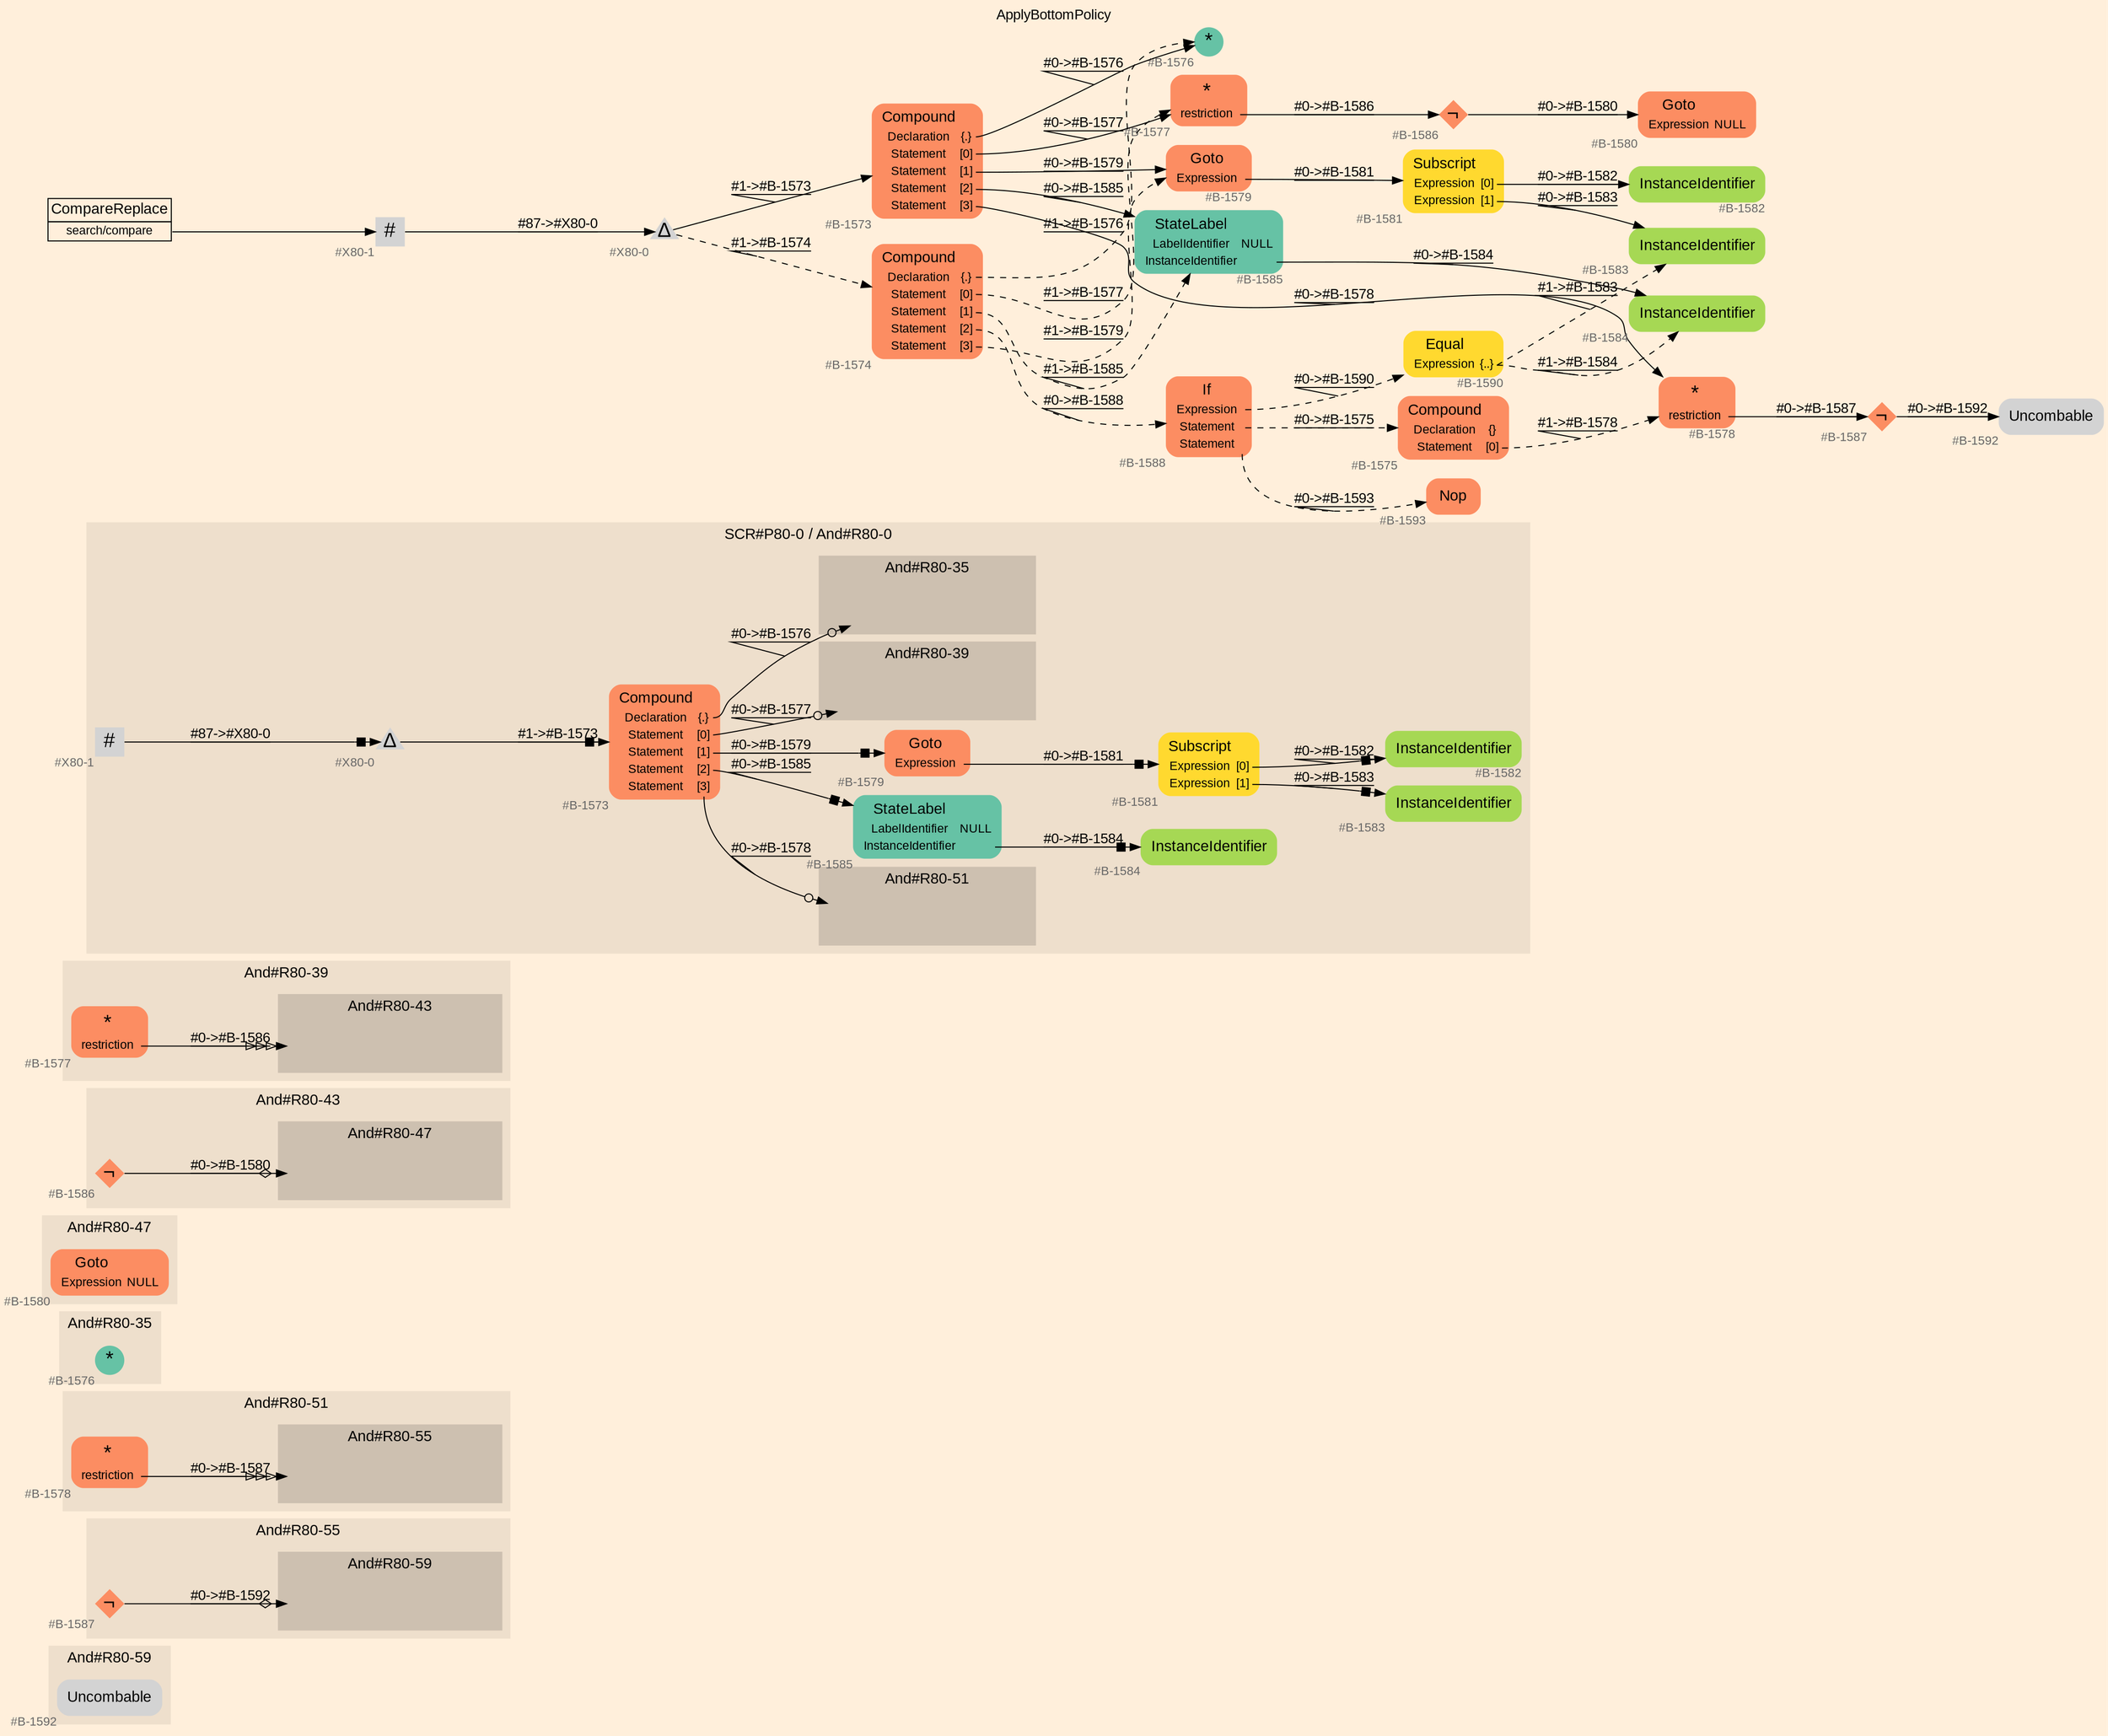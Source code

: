 digraph "ApplyBottomPolicy" {
label = "ApplyBottomPolicy"
labelloc = t
graph [
    rankdir = "LR"
    ranksep = 0.3
    bgcolor = antiquewhite1
    color = black
    fontcolor = black
    fontname = "Arial"
];
node [
    fontname = "Arial"
];
edge [
    fontname = "Arial"
];

// -------------------- figure And#R80-59 --------------------
// -------- region And#R80-59 ----------
subgraph "clusterAnd#R80-59" {
    label = "And#R80-59"
    style = "filled"
    color = antiquewhite2
    fontsize = "15"
    // -------- block And#R80-59/#B-1592 ----------
    "And#R80-59/#B-1592" [
        xlabel = "#B-1592"
        fontsize = "12"
        fontcolor = grey40
        shape = "plaintext"
        label = <<TABLE BORDER="0" CELLBORDER="0" CELLSPACING="0">
         <TR><TD><FONT COLOR="black" POINT-SIZE="15">Uncombable</FONT></TD></TR>
        </TABLE>>
        style = "rounded,filled"
    ];
    
}


// -------------------- figure And#R80-55 --------------------
// -------- region And#R80-55 ----------
subgraph "clusterAnd#R80-55" {
    label = "And#R80-55"
    style = "filled"
    color = antiquewhite2
    fontsize = "15"
    // -------- block And#R80-55/#B-1587 ----------
    "And#R80-55/#B-1587" [
        fillcolor = "/set28/2"
        xlabel = "#B-1587"
        fontsize = "12"
        fontcolor = grey40
        shape = "diamond"
        label = <<FONT COLOR="black" POINT-SIZE="20">¬</FONT>>
        style = "filled"
        penwidth = 0.0
        fixedsize = true
        width = 0.4
        height = 0.4
    ];
    
    // -------- region And#R80-55/And#R80-59 ----------
    subgraph "clusterAnd#R80-55/And#R80-59" {
        label = "And#R80-59"
        style = "filled"
        color = antiquewhite3
        fontsize = "15"
        // -------- block And#R80-55/And#R80-59/#B-1592 ----------
        "And#R80-55/And#R80-59/#B-1592" [
            xlabel = "#B-1592"
            fontsize = "12"
            fontcolor = grey40
            shape = "none"
            style = "invisible"
        ];
        
    }
    
}

"And#R80-55/#B-1587" -> "And#R80-55/And#R80-59/#B-1592" [
    arrowhead="normalnoneodiamond"
    label = "#0-&gt;#B-1592"
    decorate = true
    color = black
    fontcolor = black
];


// -------------------- figure And#R80-51 --------------------
// -------- region And#R80-51 ----------
subgraph "clusterAnd#R80-51" {
    label = "And#R80-51"
    style = "filled"
    color = antiquewhite2
    fontsize = "15"
    // -------- block And#R80-51/#B-1578 ----------
    "And#R80-51/#B-1578" [
        fillcolor = "/set28/2"
        xlabel = "#B-1578"
        fontsize = "12"
        fontcolor = grey40
        shape = "plaintext"
        label = <<TABLE BORDER="0" CELLBORDER="0" CELLSPACING="0">
         <TR><TD><FONT COLOR="black" POINT-SIZE="20">*</FONT></TD></TR>
         <TR><TD><FONT COLOR="black" POINT-SIZE="12">restriction</FONT></TD><TD PORT="port0"></TD></TR>
        </TABLE>>
        style = "rounded,filled"
    ];
    
    // -------- region And#R80-51/And#R80-55 ----------
    subgraph "clusterAnd#R80-51/And#R80-55" {
        label = "And#R80-55"
        style = "filled"
        color = antiquewhite3
        fontsize = "15"
        // -------- block And#R80-51/And#R80-55/#B-1587 ----------
        "And#R80-51/And#R80-55/#B-1587" [
            fillcolor = "/set28/2"
            xlabel = "#B-1587"
            fontsize = "12"
            fontcolor = grey40
            shape = "none"
            style = "invisible"
        ];
        
    }
    
}

"And#R80-51/#B-1578":port0 -> "And#R80-51/And#R80-55/#B-1587" [
    arrowhead="normalonormalonormalonormal"
    label = "#0-&gt;#B-1587"
    decorate = true
    color = black
    fontcolor = black
];


// -------------------- figure And#R80-35 --------------------
// -------- region And#R80-35 ----------
subgraph "clusterAnd#R80-35" {
    label = "And#R80-35"
    style = "filled"
    color = antiquewhite2
    fontsize = "15"
    // -------- block And#R80-35/#B-1576 ----------
    "And#R80-35/#B-1576" [
        fillcolor = "/set28/1"
        xlabel = "#B-1576"
        fontsize = "12"
        fontcolor = grey40
        shape = "circle"
        label = <<FONT COLOR="black" POINT-SIZE="20">*</FONT>>
        style = "filled"
        penwidth = 0.0
        fixedsize = true
        width = 0.4
        height = 0.4
    ];
    
}


// -------------------- figure And#R80-47 --------------------
// -------- region And#R80-47 ----------
subgraph "clusterAnd#R80-47" {
    label = "And#R80-47"
    style = "filled"
    color = antiquewhite2
    fontsize = "15"
    // -------- block And#R80-47/#B-1580 ----------
    "And#R80-47/#B-1580" [
        fillcolor = "/set28/2"
        xlabel = "#B-1580"
        fontsize = "12"
        fontcolor = grey40
        shape = "plaintext"
        label = <<TABLE BORDER="0" CELLBORDER="0" CELLSPACING="0">
         <TR><TD><FONT COLOR="black" POINT-SIZE="15">Goto</FONT></TD></TR>
         <TR><TD><FONT COLOR="black" POINT-SIZE="12">Expression</FONT></TD><TD PORT="port0"><FONT COLOR="black" POINT-SIZE="12">NULL</FONT></TD></TR>
        </TABLE>>
        style = "rounded,filled"
    ];
    
}


// -------------------- figure And#R80-43 --------------------
// -------- region And#R80-43 ----------
subgraph "clusterAnd#R80-43" {
    label = "And#R80-43"
    style = "filled"
    color = antiquewhite2
    fontsize = "15"
    // -------- block And#R80-43/#B-1586 ----------
    "And#R80-43/#B-1586" [
        fillcolor = "/set28/2"
        xlabel = "#B-1586"
        fontsize = "12"
        fontcolor = grey40
        shape = "diamond"
        label = <<FONT COLOR="black" POINT-SIZE="20">¬</FONT>>
        style = "filled"
        penwidth = 0.0
        fixedsize = true
        width = 0.4
        height = 0.4
    ];
    
    // -------- region And#R80-43/And#R80-47 ----------
    subgraph "clusterAnd#R80-43/And#R80-47" {
        label = "And#R80-47"
        style = "filled"
        color = antiquewhite3
        fontsize = "15"
        // -------- block And#R80-43/And#R80-47/#B-1580 ----------
        "And#R80-43/And#R80-47/#B-1580" [
            fillcolor = "/set28/2"
            xlabel = "#B-1580"
            fontsize = "12"
            fontcolor = grey40
            shape = "none"
            style = "invisible"
        ];
        
    }
    
}

"And#R80-43/#B-1586" -> "And#R80-43/And#R80-47/#B-1580" [
    arrowhead="normalnoneodiamond"
    label = "#0-&gt;#B-1580"
    decorate = true
    color = black
    fontcolor = black
];


// -------------------- figure And#R80-39 --------------------
// -------- region And#R80-39 ----------
subgraph "clusterAnd#R80-39" {
    label = "And#R80-39"
    style = "filled"
    color = antiquewhite2
    fontsize = "15"
    // -------- block And#R80-39/#B-1577 ----------
    "And#R80-39/#B-1577" [
        fillcolor = "/set28/2"
        xlabel = "#B-1577"
        fontsize = "12"
        fontcolor = grey40
        shape = "plaintext"
        label = <<TABLE BORDER="0" CELLBORDER="0" CELLSPACING="0">
         <TR><TD><FONT COLOR="black" POINT-SIZE="20">*</FONT></TD></TR>
         <TR><TD><FONT COLOR="black" POINT-SIZE="12">restriction</FONT></TD><TD PORT="port0"></TD></TR>
        </TABLE>>
        style = "rounded,filled"
    ];
    
    // -------- region And#R80-39/And#R80-43 ----------
    subgraph "clusterAnd#R80-39/And#R80-43" {
        label = "And#R80-43"
        style = "filled"
        color = antiquewhite3
        fontsize = "15"
        // -------- block And#R80-39/And#R80-43/#B-1586 ----------
        "And#R80-39/And#R80-43/#B-1586" [
            fillcolor = "/set28/2"
            xlabel = "#B-1586"
            fontsize = "12"
            fontcolor = grey40
            shape = "none"
            style = "invisible"
        ];
        
    }
    
}

"And#R80-39/#B-1577":port0 -> "And#R80-39/And#R80-43/#B-1586" [
    arrowhead="normalonormalonormalonormal"
    label = "#0-&gt;#B-1586"
    decorate = true
    color = black
    fontcolor = black
];


// -------------------- figure And#R80-0 --------------------
// -------- region And#R80-0 ----------
subgraph "clusterAnd#R80-0" {
    label = "SCR#P80-0 / And#R80-0"
    style = "filled"
    color = antiquewhite2
    fontsize = "15"
    // -------- block And#R80-0/#B-1573 ----------
    "And#R80-0/#B-1573" [
        fillcolor = "/set28/2"
        xlabel = "#B-1573"
        fontsize = "12"
        fontcolor = grey40
        shape = "plaintext"
        label = <<TABLE BORDER="0" CELLBORDER="0" CELLSPACING="0">
         <TR><TD><FONT COLOR="black" POINT-SIZE="15">Compound</FONT></TD></TR>
         <TR><TD><FONT COLOR="black" POINT-SIZE="12">Declaration</FONT></TD><TD PORT="port0"><FONT COLOR="black" POINT-SIZE="12">{.}</FONT></TD></TR>
         <TR><TD><FONT COLOR="black" POINT-SIZE="12">Statement</FONT></TD><TD PORT="port1"><FONT COLOR="black" POINT-SIZE="12">[0]</FONT></TD></TR>
         <TR><TD><FONT COLOR="black" POINT-SIZE="12">Statement</FONT></TD><TD PORT="port2"><FONT COLOR="black" POINT-SIZE="12">[1]</FONT></TD></TR>
         <TR><TD><FONT COLOR="black" POINT-SIZE="12">Statement</FONT></TD><TD PORT="port3"><FONT COLOR="black" POINT-SIZE="12">[2]</FONT></TD></TR>
         <TR><TD><FONT COLOR="black" POINT-SIZE="12">Statement</FONT></TD><TD PORT="port4"><FONT COLOR="black" POINT-SIZE="12">[3]</FONT></TD></TR>
        </TABLE>>
        style = "rounded,filled"
    ];
    
    // -------- block And#R80-0/#B-1579 ----------
    "And#R80-0/#B-1579" [
        fillcolor = "/set28/2"
        xlabel = "#B-1579"
        fontsize = "12"
        fontcolor = grey40
        shape = "plaintext"
        label = <<TABLE BORDER="0" CELLBORDER="0" CELLSPACING="0">
         <TR><TD><FONT COLOR="black" POINT-SIZE="15">Goto</FONT></TD></TR>
         <TR><TD><FONT COLOR="black" POINT-SIZE="12">Expression</FONT></TD><TD PORT="port0"></TD></TR>
        </TABLE>>
        style = "rounded,filled"
    ];
    
    // -------- block And#R80-0/#B-1581 ----------
    "And#R80-0/#B-1581" [
        fillcolor = "/set28/6"
        xlabel = "#B-1581"
        fontsize = "12"
        fontcolor = grey40
        shape = "plaintext"
        label = <<TABLE BORDER="0" CELLBORDER="0" CELLSPACING="0">
         <TR><TD><FONT COLOR="black" POINT-SIZE="15">Subscript</FONT></TD></TR>
         <TR><TD><FONT COLOR="black" POINT-SIZE="12">Expression</FONT></TD><TD PORT="port0"><FONT COLOR="black" POINT-SIZE="12">[0]</FONT></TD></TR>
         <TR><TD><FONT COLOR="black" POINT-SIZE="12">Expression</FONT></TD><TD PORT="port1"><FONT COLOR="black" POINT-SIZE="12">[1]</FONT></TD></TR>
        </TABLE>>
        style = "rounded,filled"
    ];
    
    // -------- block And#R80-0/#B-1582 ----------
    "And#R80-0/#B-1582" [
        fillcolor = "/set28/5"
        xlabel = "#B-1582"
        fontsize = "12"
        fontcolor = grey40
        shape = "plaintext"
        label = <<TABLE BORDER="0" CELLBORDER="0" CELLSPACING="0">
         <TR><TD><FONT COLOR="black" POINT-SIZE="15">InstanceIdentifier</FONT></TD></TR>
        </TABLE>>
        style = "rounded,filled"
    ];
    
    // -------- block And#R80-0/#B-1583 ----------
    "And#R80-0/#B-1583" [
        fillcolor = "/set28/5"
        xlabel = "#B-1583"
        fontsize = "12"
        fontcolor = grey40
        shape = "plaintext"
        label = <<TABLE BORDER="0" CELLBORDER="0" CELLSPACING="0">
         <TR><TD><FONT COLOR="black" POINT-SIZE="15">InstanceIdentifier</FONT></TD></TR>
        </TABLE>>
        style = "rounded,filled"
    ];
    
    // -------- block And#R80-0/#B-1584 ----------
    "And#R80-0/#B-1584" [
        fillcolor = "/set28/5"
        xlabel = "#B-1584"
        fontsize = "12"
        fontcolor = grey40
        shape = "plaintext"
        label = <<TABLE BORDER="0" CELLBORDER="0" CELLSPACING="0">
         <TR><TD><FONT COLOR="black" POINT-SIZE="15">InstanceIdentifier</FONT></TD></TR>
        </TABLE>>
        style = "rounded,filled"
    ];
    
    // -------- block And#R80-0/#B-1585 ----------
    "And#R80-0/#B-1585" [
        fillcolor = "/set28/1"
        xlabel = "#B-1585"
        fontsize = "12"
        fontcolor = grey40
        shape = "plaintext"
        label = <<TABLE BORDER="0" CELLBORDER="0" CELLSPACING="0">
         <TR><TD><FONT COLOR="black" POINT-SIZE="15">StateLabel</FONT></TD></TR>
         <TR><TD><FONT COLOR="black" POINT-SIZE="12">LabelIdentifier</FONT></TD><TD PORT="port0"><FONT COLOR="black" POINT-SIZE="12">NULL</FONT></TD></TR>
         <TR><TD><FONT COLOR="black" POINT-SIZE="12">InstanceIdentifier</FONT></TD><TD PORT="port1"></TD></TR>
        </TABLE>>
        style = "rounded,filled"
    ];
    
    // -------- block And#R80-0/#X80-0 ----------
    "And#R80-0/#X80-0" [
        xlabel = "#X80-0"
        fontsize = "12"
        fontcolor = grey40
        shape = "triangle"
        label = <<FONT COLOR="black" POINT-SIZE="20">Δ</FONT>>
        style = "filled"
        penwidth = 0.0
        fixedsize = true
        width = 0.4
        height = 0.4
    ];
    
    // -------- block And#R80-0/#X80-1 ----------
    "And#R80-0/#X80-1" [
        xlabel = "#X80-1"
        fontsize = "12"
        fontcolor = grey40
        shape = "square"
        label = <<FONT COLOR="black" POINT-SIZE="20">#</FONT>>
        style = "filled"
        penwidth = 0.0
        fixedsize = true
        width = 0.4
        height = 0.4
    ];
    
    // -------- region And#R80-0/And#R80-39 ----------
    subgraph "clusterAnd#R80-0/And#R80-39" {
        label = "And#R80-39"
        style = "filled"
        color = antiquewhite3
        fontsize = "15"
        // -------- block And#R80-0/And#R80-39/#B-1577 ----------
        "And#R80-0/And#R80-39/#B-1577" [
            fillcolor = "/set28/2"
            xlabel = "#B-1577"
            fontsize = "12"
            fontcolor = grey40
            shape = "none"
            style = "invisible"
        ];
        
    }
    
    // -------- region And#R80-0/And#R80-35 ----------
    subgraph "clusterAnd#R80-0/And#R80-35" {
        label = "And#R80-35"
        style = "filled"
        color = antiquewhite3
        fontsize = "15"
        // -------- block And#R80-0/And#R80-35/#B-1576 ----------
        "And#R80-0/And#R80-35/#B-1576" [
            fillcolor = "/set28/1"
            xlabel = "#B-1576"
            fontsize = "12"
            fontcolor = grey40
            shape = "none"
            style = "invisible"
        ];
        
    }
    
    // -------- region And#R80-0/And#R80-51 ----------
    subgraph "clusterAnd#R80-0/And#R80-51" {
        label = "And#R80-51"
        style = "filled"
        color = antiquewhite3
        fontsize = "15"
        // -------- block And#R80-0/And#R80-51/#B-1578 ----------
        "And#R80-0/And#R80-51/#B-1578" [
            fillcolor = "/set28/2"
            xlabel = "#B-1578"
            fontsize = "12"
            fontcolor = grey40
            shape = "none"
            style = "invisible"
        ];
        
    }
    
}

"And#R80-0/#B-1573":port0 -> "And#R80-0/And#R80-35/#B-1576" [
    arrowhead="normalnoneodot"
    label = "#0-&gt;#B-1576"
    decorate = true
    color = black
    fontcolor = black
];

"And#R80-0/#B-1573":port1 -> "And#R80-0/And#R80-39/#B-1577" [
    arrowhead="normalnoneodot"
    label = "#0-&gt;#B-1577"
    decorate = true
    color = black
    fontcolor = black
];

"And#R80-0/#B-1573":port2 -> "And#R80-0/#B-1579" [
    arrowhead="normalnonebox"
    label = "#0-&gt;#B-1579"
    decorate = true
    color = black
    fontcolor = black
];

"And#R80-0/#B-1573":port3 -> "And#R80-0/#B-1585" [
    arrowhead="normalnonebox"
    label = "#0-&gt;#B-1585"
    decorate = true
    color = black
    fontcolor = black
];

"And#R80-0/#B-1573":port4 -> "And#R80-0/And#R80-51/#B-1578" [
    arrowhead="normalnoneodot"
    label = "#0-&gt;#B-1578"
    decorate = true
    color = black
    fontcolor = black
];

"And#R80-0/#B-1579":port0 -> "And#R80-0/#B-1581" [
    arrowhead="normalnonebox"
    label = "#0-&gt;#B-1581"
    decorate = true
    color = black
    fontcolor = black
];

"And#R80-0/#B-1581":port0 -> "And#R80-0/#B-1582" [
    arrowhead="normalnonebox"
    label = "#0-&gt;#B-1582"
    decorate = true
    color = black
    fontcolor = black
];

"And#R80-0/#B-1581":port1 -> "And#R80-0/#B-1583" [
    arrowhead="normalnonebox"
    label = "#0-&gt;#B-1583"
    decorate = true
    color = black
    fontcolor = black
];

"And#R80-0/#B-1585":port1 -> "And#R80-0/#B-1584" [
    arrowhead="normalnonebox"
    label = "#0-&gt;#B-1584"
    decorate = true
    color = black
    fontcolor = black
];

"And#R80-0/#X80-0" -> "And#R80-0/#B-1573" [
    arrowhead="normalnonebox"
    label = "#1-&gt;#B-1573"
    decorate = true
    color = black
    fontcolor = black
];

"And#R80-0/#X80-1" -> "And#R80-0/#X80-0" [
    arrowhead="normalnonebox"
    label = "#87-&gt;#X80-0"
    decorate = true
    color = black
    fontcolor = black
];


// -------------------- transformation figure --------------------
// -------- block CR#X80-2 ----------
"CR#X80-2" [
    fillcolor = antiquewhite1
    fontsize = "12"
    fontcolor = grey40
    shape = "plaintext"
    label = <<TABLE BORDER="0" CELLBORDER="1" CELLSPACING="0">
     <TR><TD><FONT COLOR="black" POINT-SIZE="15">CompareReplace</FONT></TD></TR>
     <TR><TD PORT="port0"><FONT COLOR="black" POINT-SIZE="12">search/compare</FONT></TD></TR>
    </TABLE>>
    style = "filled"
    color = black
];

// -------- block #X80-1 ----------
"#X80-1" [
    xlabel = "#X80-1"
    fontsize = "12"
    fontcolor = grey40
    shape = "square"
    label = <<FONT COLOR="black" POINT-SIZE="20">#</FONT>>
    style = "filled"
    penwidth = 0.0
    fixedsize = true
    width = 0.4
    height = 0.4
];

// -------- block #X80-0 ----------
"#X80-0" [
    xlabel = "#X80-0"
    fontsize = "12"
    fontcolor = grey40
    shape = "triangle"
    label = <<FONT COLOR="black" POINT-SIZE="20">Δ</FONT>>
    style = "filled"
    penwidth = 0.0
    fixedsize = true
    width = 0.4
    height = 0.4
];

// -------- block #B-1573 ----------
"#B-1573" [
    fillcolor = "/set28/2"
    xlabel = "#B-1573"
    fontsize = "12"
    fontcolor = grey40
    shape = "plaintext"
    label = <<TABLE BORDER="0" CELLBORDER="0" CELLSPACING="0">
     <TR><TD><FONT COLOR="black" POINT-SIZE="15">Compound</FONT></TD></TR>
     <TR><TD><FONT COLOR="black" POINT-SIZE="12">Declaration</FONT></TD><TD PORT="port0"><FONT COLOR="black" POINT-SIZE="12">{.}</FONT></TD></TR>
     <TR><TD><FONT COLOR="black" POINT-SIZE="12">Statement</FONT></TD><TD PORT="port1"><FONT COLOR="black" POINT-SIZE="12">[0]</FONT></TD></TR>
     <TR><TD><FONT COLOR="black" POINT-SIZE="12">Statement</FONT></TD><TD PORT="port2"><FONT COLOR="black" POINT-SIZE="12">[1]</FONT></TD></TR>
     <TR><TD><FONT COLOR="black" POINT-SIZE="12">Statement</FONT></TD><TD PORT="port3"><FONT COLOR="black" POINT-SIZE="12">[2]</FONT></TD></TR>
     <TR><TD><FONT COLOR="black" POINT-SIZE="12">Statement</FONT></TD><TD PORT="port4"><FONT COLOR="black" POINT-SIZE="12">[3]</FONT></TD></TR>
    </TABLE>>
    style = "rounded,filled"
];

// -------- block #B-1576 ----------
"#B-1576" [
    fillcolor = "/set28/1"
    xlabel = "#B-1576"
    fontsize = "12"
    fontcolor = grey40
    shape = "circle"
    label = <<FONT COLOR="black" POINT-SIZE="20">*</FONT>>
    style = "filled"
    penwidth = 0.0
    fixedsize = true
    width = 0.4
    height = 0.4
];

// -------- block #B-1577 ----------
"#B-1577" [
    fillcolor = "/set28/2"
    xlabel = "#B-1577"
    fontsize = "12"
    fontcolor = grey40
    shape = "plaintext"
    label = <<TABLE BORDER="0" CELLBORDER="0" CELLSPACING="0">
     <TR><TD><FONT COLOR="black" POINT-SIZE="20">*</FONT></TD></TR>
     <TR><TD><FONT COLOR="black" POINT-SIZE="12">restriction</FONT></TD><TD PORT="port0"></TD></TR>
    </TABLE>>
    style = "rounded,filled"
];

// -------- block #B-1586 ----------
"#B-1586" [
    fillcolor = "/set28/2"
    xlabel = "#B-1586"
    fontsize = "12"
    fontcolor = grey40
    shape = "diamond"
    label = <<FONT COLOR="black" POINT-SIZE="20">¬</FONT>>
    style = "filled"
    penwidth = 0.0
    fixedsize = true
    width = 0.4
    height = 0.4
];

// -------- block #B-1580 ----------
"#B-1580" [
    fillcolor = "/set28/2"
    xlabel = "#B-1580"
    fontsize = "12"
    fontcolor = grey40
    shape = "plaintext"
    label = <<TABLE BORDER="0" CELLBORDER="0" CELLSPACING="0">
     <TR><TD><FONT COLOR="black" POINT-SIZE="15">Goto</FONT></TD></TR>
     <TR><TD><FONT COLOR="black" POINT-SIZE="12">Expression</FONT></TD><TD PORT="port0"><FONT COLOR="black" POINT-SIZE="12">NULL</FONT></TD></TR>
    </TABLE>>
    style = "rounded,filled"
];

// -------- block #B-1579 ----------
"#B-1579" [
    fillcolor = "/set28/2"
    xlabel = "#B-1579"
    fontsize = "12"
    fontcolor = grey40
    shape = "plaintext"
    label = <<TABLE BORDER="0" CELLBORDER="0" CELLSPACING="0">
     <TR><TD><FONT COLOR="black" POINT-SIZE="15">Goto</FONT></TD></TR>
     <TR><TD><FONT COLOR="black" POINT-SIZE="12">Expression</FONT></TD><TD PORT="port0"></TD></TR>
    </TABLE>>
    style = "rounded,filled"
];

// -------- block #B-1581 ----------
"#B-1581" [
    fillcolor = "/set28/6"
    xlabel = "#B-1581"
    fontsize = "12"
    fontcolor = grey40
    shape = "plaintext"
    label = <<TABLE BORDER="0" CELLBORDER="0" CELLSPACING="0">
     <TR><TD><FONT COLOR="black" POINT-SIZE="15">Subscript</FONT></TD></TR>
     <TR><TD><FONT COLOR="black" POINT-SIZE="12">Expression</FONT></TD><TD PORT="port0"><FONT COLOR="black" POINT-SIZE="12">[0]</FONT></TD></TR>
     <TR><TD><FONT COLOR="black" POINT-SIZE="12">Expression</FONT></TD><TD PORT="port1"><FONT COLOR="black" POINT-SIZE="12">[1]</FONT></TD></TR>
    </TABLE>>
    style = "rounded,filled"
];

// -------- block #B-1582 ----------
"#B-1582" [
    fillcolor = "/set28/5"
    xlabel = "#B-1582"
    fontsize = "12"
    fontcolor = grey40
    shape = "plaintext"
    label = <<TABLE BORDER="0" CELLBORDER="0" CELLSPACING="0">
     <TR><TD><FONT COLOR="black" POINT-SIZE="15">InstanceIdentifier</FONT></TD></TR>
    </TABLE>>
    style = "rounded,filled"
];

// -------- block #B-1583 ----------
"#B-1583" [
    fillcolor = "/set28/5"
    xlabel = "#B-1583"
    fontsize = "12"
    fontcolor = grey40
    shape = "plaintext"
    label = <<TABLE BORDER="0" CELLBORDER="0" CELLSPACING="0">
     <TR><TD><FONT COLOR="black" POINT-SIZE="15">InstanceIdentifier</FONT></TD></TR>
    </TABLE>>
    style = "rounded,filled"
];

// -------- block #B-1585 ----------
"#B-1585" [
    fillcolor = "/set28/1"
    xlabel = "#B-1585"
    fontsize = "12"
    fontcolor = grey40
    shape = "plaintext"
    label = <<TABLE BORDER="0" CELLBORDER="0" CELLSPACING="0">
     <TR><TD><FONT COLOR="black" POINT-SIZE="15">StateLabel</FONT></TD></TR>
     <TR><TD><FONT COLOR="black" POINT-SIZE="12">LabelIdentifier</FONT></TD><TD PORT="port0"><FONT COLOR="black" POINT-SIZE="12">NULL</FONT></TD></TR>
     <TR><TD><FONT COLOR="black" POINT-SIZE="12">InstanceIdentifier</FONT></TD><TD PORT="port1"></TD></TR>
    </TABLE>>
    style = "rounded,filled"
];

// -------- block #B-1584 ----------
"#B-1584" [
    fillcolor = "/set28/5"
    xlabel = "#B-1584"
    fontsize = "12"
    fontcolor = grey40
    shape = "plaintext"
    label = <<TABLE BORDER="0" CELLBORDER="0" CELLSPACING="0">
     <TR><TD><FONT COLOR="black" POINT-SIZE="15">InstanceIdentifier</FONT></TD></TR>
    </TABLE>>
    style = "rounded,filled"
];

// -------- block #B-1578 ----------
"#B-1578" [
    fillcolor = "/set28/2"
    xlabel = "#B-1578"
    fontsize = "12"
    fontcolor = grey40
    shape = "plaintext"
    label = <<TABLE BORDER="0" CELLBORDER="0" CELLSPACING="0">
     <TR><TD><FONT COLOR="black" POINT-SIZE="20">*</FONT></TD></TR>
     <TR><TD><FONT COLOR="black" POINT-SIZE="12">restriction</FONT></TD><TD PORT="port0"></TD></TR>
    </TABLE>>
    style = "rounded,filled"
];

// -------- block #B-1587 ----------
"#B-1587" [
    fillcolor = "/set28/2"
    xlabel = "#B-1587"
    fontsize = "12"
    fontcolor = grey40
    shape = "diamond"
    label = <<FONT COLOR="black" POINT-SIZE="20">¬</FONT>>
    style = "filled"
    penwidth = 0.0
    fixedsize = true
    width = 0.4
    height = 0.4
];

// -------- block #B-1592 ----------
"#B-1592" [
    xlabel = "#B-1592"
    fontsize = "12"
    fontcolor = grey40
    shape = "plaintext"
    label = <<TABLE BORDER="0" CELLBORDER="0" CELLSPACING="0">
     <TR><TD><FONT COLOR="black" POINT-SIZE="15">Uncombable</FONT></TD></TR>
    </TABLE>>
    style = "rounded,filled"
];

// -------- block #B-1574 ----------
"#B-1574" [
    fillcolor = "/set28/2"
    xlabel = "#B-1574"
    fontsize = "12"
    fontcolor = grey40
    shape = "plaintext"
    label = <<TABLE BORDER="0" CELLBORDER="0" CELLSPACING="0">
     <TR><TD><FONT COLOR="black" POINT-SIZE="15">Compound</FONT></TD></TR>
     <TR><TD><FONT COLOR="black" POINT-SIZE="12">Declaration</FONT></TD><TD PORT="port0"><FONT COLOR="black" POINT-SIZE="12">{.}</FONT></TD></TR>
     <TR><TD><FONT COLOR="black" POINT-SIZE="12">Statement</FONT></TD><TD PORT="port1"><FONT COLOR="black" POINT-SIZE="12">[0]</FONT></TD></TR>
     <TR><TD><FONT COLOR="black" POINT-SIZE="12">Statement</FONT></TD><TD PORT="port2"><FONT COLOR="black" POINT-SIZE="12">[1]</FONT></TD></TR>
     <TR><TD><FONT COLOR="black" POINT-SIZE="12">Statement</FONT></TD><TD PORT="port3"><FONT COLOR="black" POINT-SIZE="12">[2]</FONT></TD></TR>
     <TR><TD><FONT COLOR="black" POINT-SIZE="12">Statement</FONT></TD><TD PORT="port4"><FONT COLOR="black" POINT-SIZE="12">[3]</FONT></TD></TR>
    </TABLE>>
    style = "rounded,filled"
];

// -------- block #B-1588 ----------
"#B-1588" [
    fillcolor = "/set28/2"
    xlabel = "#B-1588"
    fontsize = "12"
    fontcolor = grey40
    shape = "plaintext"
    label = <<TABLE BORDER="0" CELLBORDER="0" CELLSPACING="0">
     <TR><TD><FONT COLOR="black" POINT-SIZE="15">If</FONT></TD></TR>
     <TR><TD><FONT COLOR="black" POINT-SIZE="12">Expression</FONT></TD><TD PORT="port0"></TD></TR>
     <TR><TD><FONT COLOR="black" POINT-SIZE="12">Statement</FONT></TD><TD PORT="port1"></TD></TR>
     <TR><TD><FONT COLOR="black" POINT-SIZE="12">Statement</FONT></TD><TD PORT="port2"></TD></TR>
    </TABLE>>
    style = "rounded,filled"
];

// -------- block #B-1590 ----------
"#B-1590" [
    fillcolor = "/set28/6"
    xlabel = "#B-1590"
    fontsize = "12"
    fontcolor = grey40
    shape = "plaintext"
    label = <<TABLE BORDER="0" CELLBORDER="0" CELLSPACING="0">
     <TR><TD><FONT COLOR="black" POINT-SIZE="15">Equal</FONT></TD></TR>
     <TR><TD><FONT COLOR="black" POINT-SIZE="12">Expression</FONT></TD><TD PORT="port0"><FONT COLOR="black" POINT-SIZE="12">{..}</FONT></TD></TR>
    </TABLE>>
    style = "rounded,filled"
];

// -------- block #B-1575 ----------
"#B-1575" [
    fillcolor = "/set28/2"
    xlabel = "#B-1575"
    fontsize = "12"
    fontcolor = grey40
    shape = "plaintext"
    label = <<TABLE BORDER="0" CELLBORDER="0" CELLSPACING="0">
     <TR><TD><FONT COLOR="black" POINT-SIZE="15">Compound</FONT></TD></TR>
     <TR><TD><FONT COLOR="black" POINT-SIZE="12">Declaration</FONT></TD><TD PORT="port0"><FONT COLOR="black" POINT-SIZE="12">{}</FONT></TD></TR>
     <TR><TD><FONT COLOR="black" POINT-SIZE="12">Statement</FONT></TD><TD PORT="port1"><FONT COLOR="black" POINT-SIZE="12">[0]</FONT></TD></TR>
    </TABLE>>
    style = "rounded,filled"
];

// -------- block #B-1593 ----------
"#B-1593" [
    fillcolor = "/set28/2"
    xlabel = "#B-1593"
    fontsize = "12"
    fontcolor = grey40
    shape = "plaintext"
    label = <<TABLE BORDER="0" CELLBORDER="0" CELLSPACING="0">
     <TR><TD><FONT COLOR="black" POINT-SIZE="15">Nop</FONT></TD></TR>
    </TABLE>>
    style = "rounded,filled"
];

"CR#X80-2":port0 -> "#X80-1" [
    label = ""
    decorate = true
    color = black
    fontcolor = black
];

"#X80-1" -> "#X80-0" [
    label = "#87-&gt;#X80-0"
    decorate = true
    color = black
    fontcolor = black
];

"#X80-0" -> "#B-1573" [
    label = "#1-&gt;#B-1573"
    decorate = true
    color = black
    fontcolor = black
];

"#X80-0" -> "#B-1574" [
    style="dashed"
    label = "#1-&gt;#B-1574"
    decorate = true
    color = black
    fontcolor = black
];

"#B-1573":port0 -> "#B-1576" [
    label = "#0-&gt;#B-1576"
    decorate = true
    color = black
    fontcolor = black
];

"#B-1573":port1 -> "#B-1577" [
    label = "#0-&gt;#B-1577"
    decorate = true
    color = black
    fontcolor = black
];

"#B-1573":port2 -> "#B-1579" [
    label = "#0-&gt;#B-1579"
    decorate = true
    color = black
    fontcolor = black
];

"#B-1573":port3 -> "#B-1585" [
    label = "#0-&gt;#B-1585"
    decorate = true
    color = black
    fontcolor = black
];

"#B-1573":port4 -> "#B-1578" [
    label = "#0-&gt;#B-1578"
    decorate = true
    color = black
    fontcolor = black
];

"#B-1577":port0 -> "#B-1586" [
    label = "#0-&gt;#B-1586"
    decorate = true
    color = black
    fontcolor = black
];

"#B-1586" -> "#B-1580" [
    label = "#0-&gt;#B-1580"
    decorate = true
    color = black
    fontcolor = black
];

"#B-1579":port0 -> "#B-1581" [
    label = "#0-&gt;#B-1581"
    decorate = true
    color = black
    fontcolor = black
];

"#B-1581":port0 -> "#B-1582" [
    label = "#0-&gt;#B-1582"
    decorate = true
    color = black
    fontcolor = black
];

"#B-1581":port1 -> "#B-1583" [
    label = "#0-&gt;#B-1583"
    decorate = true
    color = black
    fontcolor = black
];

"#B-1585":port1 -> "#B-1584" [
    label = "#0-&gt;#B-1584"
    decorate = true
    color = black
    fontcolor = black
];

"#B-1578":port0 -> "#B-1587" [
    label = "#0-&gt;#B-1587"
    decorate = true
    color = black
    fontcolor = black
];

"#B-1587" -> "#B-1592" [
    label = "#0-&gt;#B-1592"
    decorate = true
    color = black
    fontcolor = black
];

"#B-1574":port0 -> "#B-1576" [
    style="dashed"
    label = "#1-&gt;#B-1576"
    decorate = true
    color = black
    fontcolor = black
];

"#B-1574":port1 -> "#B-1577" [
    style="dashed"
    label = "#1-&gt;#B-1577"
    decorate = true
    color = black
    fontcolor = black
];

"#B-1574":port2 -> "#B-1585" [
    style="dashed"
    label = "#1-&gt;#B-1585"
    decorate = true
    color = black
    fontcolor = black
];

"#B-1574":port3 -> "#B-1588" [
    style="dashed"
    label = "#0-&gt;#B-1588"
    decorate = true
    color = black
    fontcolor = black
];

"#B-1574":port4 -> "#B-1579" [
    style="dashed"
    label = "#1-&gt;#B-1579"
    decorate = true
    color = black
    fontcolor = black
];

"#B-1588":port0 -> "#B-1590" [
    style="dashed"
    label = "#0-&gt;#B-1590"
    decorate = true
    color = black
    fontcolor = black
];

"#B-1588":port1 -> "#B-1575" [
    style="dashed"
    label = "#0-&gt;#B-1575"
    decorate = true
    color = black
    fontcolor = black
];

"#B-1588":port2 -> "#B-1593" [
    style="dashed"
    label = "#0-&gt;#B-1593"
    decorate = true
    color = black
    fontcolor = black
];

"#B-1590":port0 -> "#B-1583" [
    style="dashed"
    label = "#1-&gt;#B-1583"
    decorate = true
    color = black
    fontcolor = black
];

"#B-1590":port0 -> "#B-1584" [
    style="dashed"
    label = "#1-&gt;#B-1584"
    decorate = true
    color = black
    fontcolor = black
];

"#B-1575":port1 -> "#B-1578" [
    style="dashed"
    label = "#1-&gt;#B-1578"
    decorate = true
    color = black
    fontcolor = black
];


}
